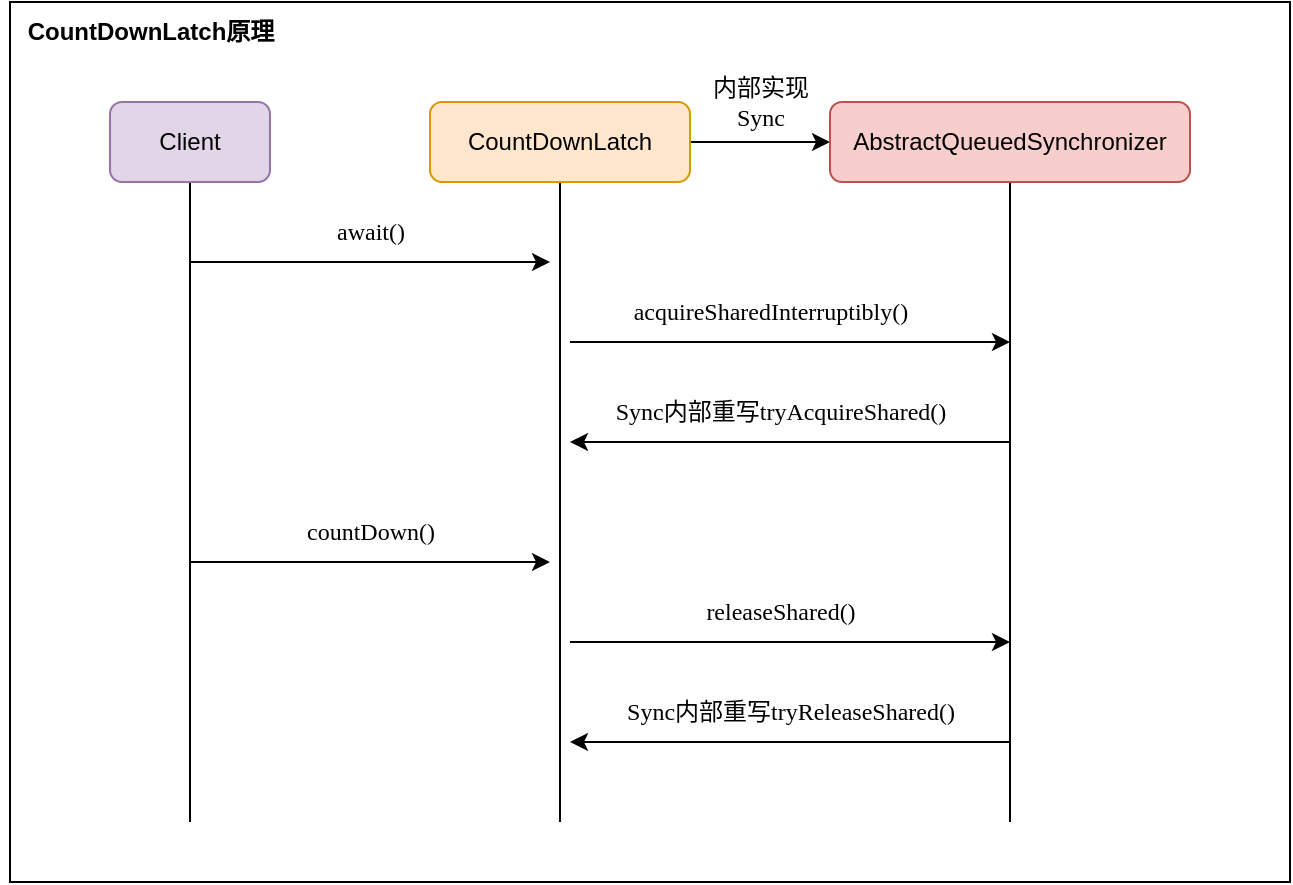 <mxfile version="22.1.17" type="github">
  <diagram name="第 1 页" id="AZ9xIIJotZ_00Vsyfa0N">
    <mxGraphModel dx="1050" dy="618" grid="0" gridSize="10" guides="1" tooltips="1" connect="1" arrows="1" fold="1" page="1" pageScale="1" pageWidth="827" pageHeight="1169" math="0" shadow="0">
      <root>
        <mxCell id="0" />
        <mxCell id="1" parent="0" />
        <mxCell id="-EQdU9CbAoRiwT4EUDCg-22" value="" style="rounded=0;whiteSpace=wrap;html=1;" vertex="1" parent="1">
          <mxGeometry x="70" y="70" width="640" height="440" as="geometry" />
        </mxCell>
        <mxCell id="-EQdU9CbAoRiwT4EUDCg-4" style="edgeStyle=orthogonalEdgeStyle;rounded=0;orthogonalLoop=1;jettySize=auto;html=1;endArrow=none;endFill=0;" edge="1" parent="1" source="-EQdU9CbAoRiwT4EUDCg-1">
          <mxGeometry relative="1" as="geometry">
            <mxPoint x="160" y="480" as="targetPoint" />
          </mxGeometry>
        </mxCell>
        <mxCell id="-EQdU9CbAoRiwT4EUDCg-1" value="Client" style="rounded=1;whiteSpace=wrap;html=1;fillColor=#e1d5e7;strokeColor=#9673a6;" vertex="1" parent="1">
          <mxGeometry x="120" y="120" width="80" height="40" as="geometry" />
        </mxCell>
        <mxCell id="-EQdU9CbAoRiwT4EUDCg-5" style="edgeStyle=orthogonalEdgeStyle;rounded=0;orthogonalLoop=1;jettySize=auto;html=1;exitX=0.5;exitY=1;exitDx=0;exitDy=0;endArrow=none;endFill=0;" edge="1" parent="1" source="-EQdU9CbAoRiwT4EUDCg-2">
          <mxGeometry relative="1" as="geometry">
            <mxPoint x="345" y="480" as="targetPoint" />
          </mxGeometry>
        </mxCell>
        <mxCell id="-EQdU9CbAoRiwT4EUDCg-7" style="edgeStyle=orthogonalEdgeStyle;rounded=0;orthogonalLoop=1;jettySize=auto;html=1;exitX=1;exitY=0.5;exitDx=0;exitDy=0;entryX=0;entryY=0.5;entryDx=0;entryDy=0;" edge="1" parent="1" source="-EQdU9CbAoRiwT4EUDCg-2" target="-EQdU9CbAoRiwT4EUDCg-3">
          <mxGeometry relative="1" as="geometry" />
        </mxCell>
        <mxCell id="-EQdU9CbAoRiwT4EUDCg-2" value="CountDownLatch" style="rounded=1;whiteSpace=wrap;html=1;fillColor=#ffe6cc;strokeColor=#d79b00;" vertex="1" parent="1">
          <mxGeometry x="280" y="120" width="130" height="40" as="geometry" />
        </mxCell>
        <mxCell id="-EQdU9CbAoRiwT4EUDCg-6" style="edgeStyle=orthogonalEdgeStyle;rounded=0;orthogonalLoop=1;jettySize=auto;html=1;exitX=0.5;exitY=1;exitDx=0;exitDy=0;endArrow=none;endFill=0;" edge="1" parent="1" source="-EQdU9CbAoRiwT4EUDCg-3">
          <mxGeometry relative="1" as="geometry">
            <mxPoint x="570" y="480" as="targetPoint" />
          </mxGeometry>
        </mxCell>
        <mxCell id="-EQdU9CbAoRiwT4EUDCg-3" value="AbstractQueuedSynchronizer" style="rounded=1;whiteSpace=wrap;html=1;fillColor=#f8cecc;strokeColor=#b85450;" vertex="1" parent="1">
          <mxGeometry x="480" y="120" width="180" height="40" as="geometry" />
        </mxCell>
        <mxCell id="-EQdU9CbAoRiwT4EUDCg-8" value="&lt;font face=&quot;Comic Sans MS&quot;&gt;内部实现&lt;br&gt;Sync&lt;/font&gt;" style="text;html=1;align=center;verticalAlign=middle;resizable=0;points=[];autosize=1;strokeColor=none;fillColor=none;" vertex="1" parent="1">
          <mxGeometry x="410" y="100" width="70" height="40" as="geometry" />
        </mxCell>
        <mxCell id="-EQdU9CbAoRiwT4EUDCg-9" value="" style="endArrow=classic;html=1;rounded=0;" edge="1" parent="1">
          <mxGeometry width="50" height="50" relative="1" as="geometry">
            <mxPoint x="160" y="200" as="sourcePoint" />
            <mxPoint x="340" y="200" as="targetPoint" />
          </mxGeometry>
        </mxCell>
        <mxCell id="-EQdU9CbAoRiwT4EUDCg-10" value="&lt;font face=&quot;Comic Sans MS&quot;&gt;await()&lt;/font&gt;" style="text;html=1;align=center;verticalAlign=middle;resizable=0;points=[];autosize=1;strokeColor=none;fillColor=none;" vertex="1" parent="1">
          <mxGeometry x="220" y="170" width="60" height="30" as="geometry" />
        </mxCell>
        <mxCell id="-EQdU9CbAoRiwT4EUDCg-11" value="" style="endArrow=classic;html=1;rounded=0;" edge="1" parent="1">
          <mxGeometry width="50" height="50" relative="1" as="geometry">
            <mxPoint x="350" y="240" as="sourcePoint" />
            <mxPoint x="570" y="240" as="targetPoint" />
          </mxGeometry>
        </mxCell>
        <mxCell id="-EQdU9CbAoRiwT4EUDCg-12" value="&lt;font face=&quot;Comic Sans MS&quot;&gt;acquireSharedInterruptibly()&lt;/font&gt;" style="text;html=1;align=center;verticalAlign=middle;resizable=0;points=[];autosize=1;strokeColor=none;fillColor=none;" vertex="1" parent="1">
          <mxGeometry x="355" y="210" width="190" height="30" as="geometry" />
        </mxCell>
        <mxCell id="-EQdU9CbAoRiwT4EUDCg-13" value="" style="edgeStyle=none;orthogonalLoop=1;jettySize=auto;html=1;rounded=0;" edge="1" parent="1">
          <mxGeometry width="100" relative="1" as="geometry">
            <mxPoint x="570" y="290" as="sourcePoint" />
            <mxPoint x="350" y="290" as="targetPoint" />
            <Array as="points" />
          </mxGeometry>
        </mxCell>
        <mxCell id="-EQdU9CbAoRiwT4EUDCg-14" value="&lt;font face=&quot;Comic Sans MS&quot;&gt;Sync内部重写tryAcquireShared()&lt;/font&gt;" style="text;html=1;align=center;verticalAlign=middle;resizable=0;points=[];autosize=1;strokeColor=none;fillColor=none;" vertex="1" parent="1">
          <mxGeometry x="350" y="260" width="210" height="30" as="geometry" />
        </mxCell>
        <mxCell id="-EQdU9CbAoRiwT4EUDCg-16" value="" style="endArrow=classic;html=1;rounded=0;" edge="1" parent="1">
          <mxGeometry width="50" height="50" relative="1" as="geometry">
            <mxPoint x="160" y="350" as="sourcePoint" />
            <mxPoint x="340" y="350" as="targetPoint" />
          </mxGeometry>
        </mxCell>
        <mxCell id="-EQdU9CbAoRiwT4EUDCg-17" value="&lt;font face=&quot;Comic Sans MS&quot;&gt;countDown()&lt;/font&gt;" style="text;html=1;align=center;verticalAlign=middle;resizable=0;points=[];autosize=1;strokeColor=none;fillColor=none;" vertex="1" parent="1">
          <mxGeometry x="205" y="320" width="90" height="30" as="geometry" />
        </mxCell>
        <mxCell id="-EQdU9CbAoRiwT4EUDCg-18" value="" style="endArrow=classic;html=1;rounded=0;" edge="1" parent="1">
          <mxGeometry width="50" height="50" relative="1" as="geometry">
            <mxPoint x="350" y="390" as="sourcePoint" />
            <mxPoint x="570" y="390" as="targetPoint" />
          </mxGeometry>
        </mxCell>
        <mxCell id="-EQdU9CbAoRiwT4EUDCg-19" value="&lt;font face=&quot;Comic Sans MS&quot;&gt;releaseShared()&lt;/font&gt;" style="text;html=1;align=center;verticalAlign=middle;resizable=0;points=[];autosize=1;strokeColor=none;fillColor=none;" vertex="1" parent="1">
          <mxGeometry x="400" y="360" width="110" height="30" as="geometry" />
        </mxCell>
        <mxCell id="-EQdU9CbAoRiwT4EUDCg-20" value="" style="endArrow=classic;html=1;rounded=0;" edge="1" parent="1">
          <mxGeometry width="50" height="50" relative="1" as="geometry">
            <mxPoint x="570" y="440" as="sourcePoint" />
            <mxPoint x="350" y="440" as="targetPoint" />
          </mxGeometry>
        </mxCell>
        <mxCell id="-EQdU9CbAoRiwT4EUDCg-21" value="&lt;font face=&quot;Comic Sans MS&quot;&gt;Sync内部重写tryReleaseShared()&lt;/font&gt;" style="text;html=1;align=center;verticalAlign=middle;resizable=0;points=[];autosize=1;strokeColor=none;fillColor=none;" vertex="1" parent="1">
          <mxGeometry x="355" y="410" width="210" height="30" as="geometry" />
        </mxCell>
        <mxCell id="-EQdU9CbAoRiwT4EUDCg-23" value="&lt;b&gt;CountDownLatch原理&lt;/b&gt;" style="text;html=1;align=center;verticalAlign=middle;resizable=0;points=[];autosize=1;strokeColor=none;fillColor=none;" vertex="1" parent="1">
          <mxGeometry x="65" y="70" width="150" height="30" as="geometry" />
        </mxCell>
      </root>
    </mxGraphModel>
  </diagram>
</mxfile>
